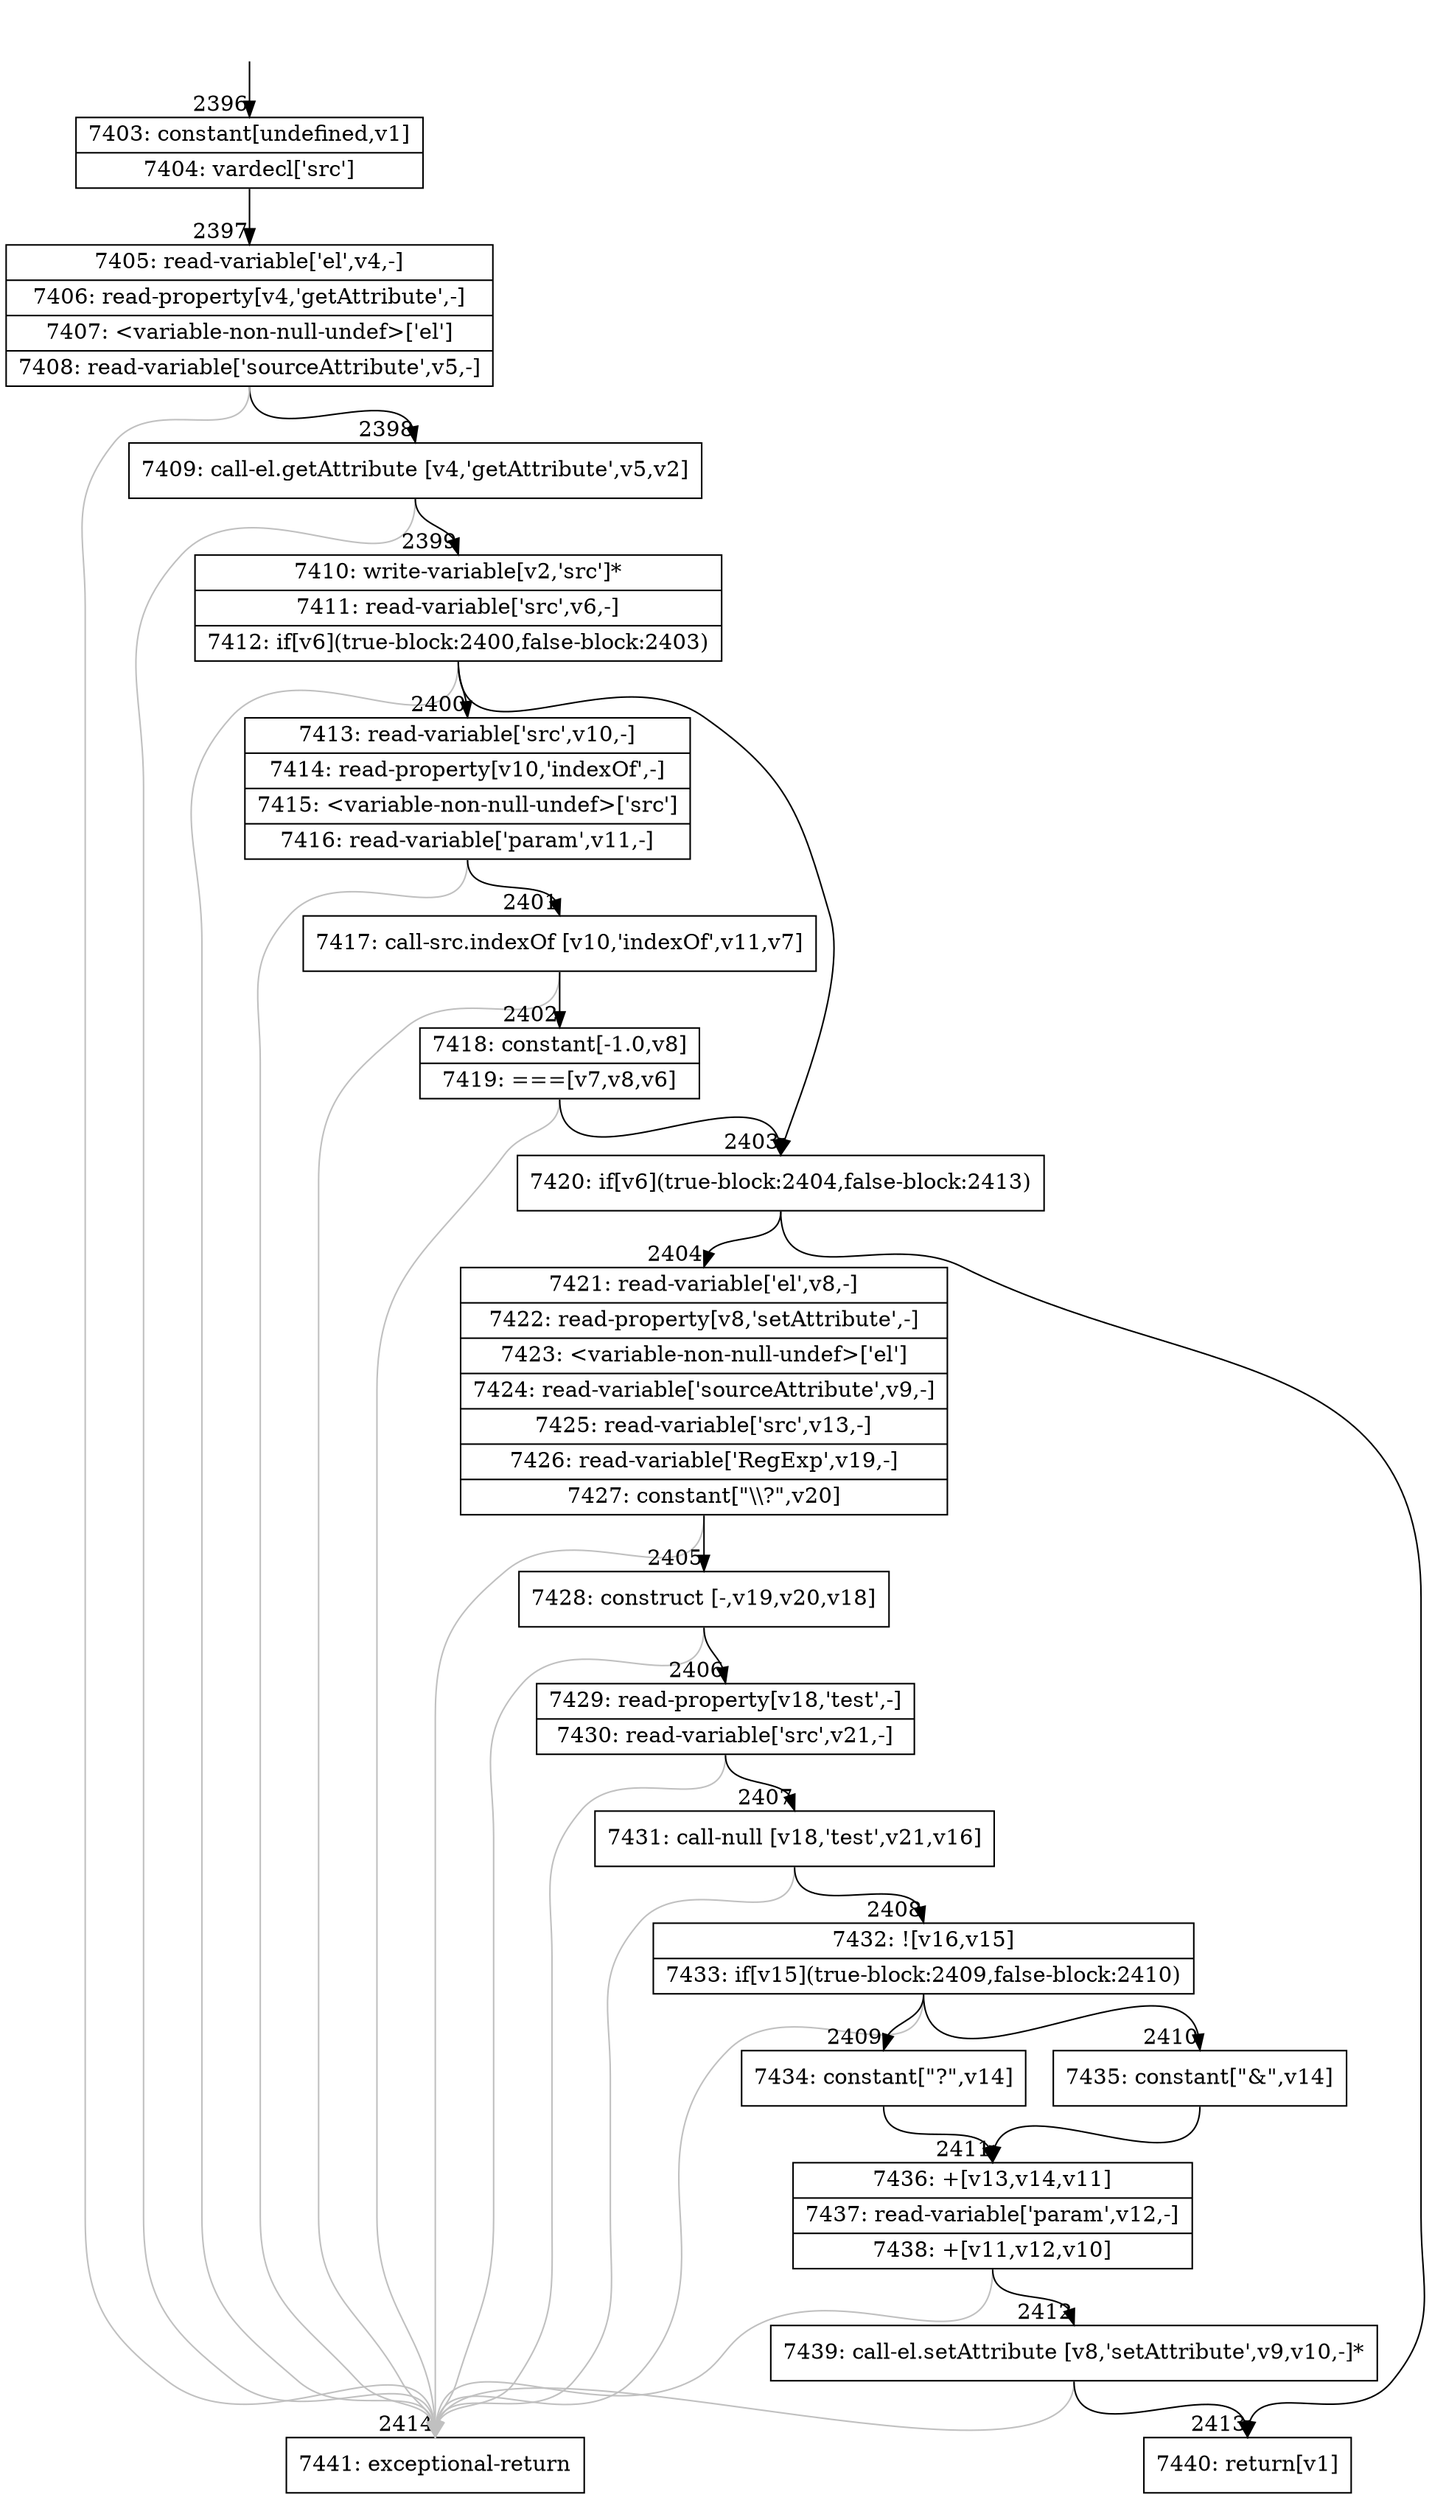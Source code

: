 digraph {
rankdir="TD"
BB_entry150[shape=none,label=""];
BB_entry150 -> BB2396 [tailport=s, headport=n, headlabel="    2396"]
BB2396 [shape=record label="{7403: constant[undefined,v1]|7404: vardecl['src']}" ] 
BB2396 -> BB2397 [tailport=s, headport=n, headlabel="      2397"]
BB2397 [shape=record label="{7405: read-variable['el',v4,-]|7406: read-property[v4,'getAttribute',-]|7407: \<variable-non-null-undef\>['el']|7408: read-variable['sourceAttribute',v5,-]}" ] 
BB2397 -> BB2398 [tailport=s, headport=n, headlabel="      2398"]
BB2397 -> BB2414 [tailport=s, headport=n, color=gray, headlabel="      2414"]
BB2398 [shape=record label="{7409: call-el.getAttribute [v4,'getAttribute',v5,v2]}" ] 
BB2398 -> BB2399 [tailport=s, headport=n, headlabel="      2399"]
BB2398 -> BB2414 [tailport=s, headport=n, color=gray]
BB2399 [shape=record label="{7410: write-variable[v2,'src']*|7411: read-variable['src',v6,-]|7412: if[v6](true-block:2400,false-block:2403)}" ] 
BB2399 -> BB2403 [tailport=s, headport=n, headlabel="      2403"]
BB2399 -> BB2400 [tailport=s, headport=n, headlabel="      2400"]
BB2399 -> BB2414 [tailport=s, headport=n, color=gray]
BB2400 [shape=record label="{7413: read-variable['src',v10,-]|7414: read-property[v10,'indexOf',-]|7415: \<variable-non-null-undef\>['src']|7416: read-variable['param',v11,-]}" ] 
BB2400 -> BB2401 [tailport=s, headport=n, headlabel="      2401"]
BB2400 -> BB2414 [tailport=s, headport=n, color=gray]
BB2401 [shape=record label="{7417: call-src.indexOf [v10,'indexOf',v11,v7]}" ] 
BB2401 -> BB2402 [tailport=s, headport=n, headlabel="      2402"]
BB2401 -> BB2414 [tailport=s, headport=n, color=gray]
BB2402 [shape=record label="{7418: constant[-1.0,v8]|7419: ===[v7,v8,v6]}" ] 
BB2402 -> BB2403 [tailport=s, headport=n]
BB2402 -> BB2414 [tailport=s, headport=n, color=gray]
BB2403 [shape=record label="{7420: if[v6](true-block:2404,false-block:2413)}" ] 
BB2403 -> BB2404 [tailport=s, headport=n, headlabel="      2404"]
BB2403 -> BB2413 [tailport=s, headport=n, headlabel="      2413"]
BB2404 [shape=record label="{7421: read-variable['el',v8,-]|7422: read-property[v8,'setAttribute',-]|7423: \<variable-non-null-undef\>['el']|7424: read-variable['sourceAttribute',v9,-]|7425: read-variable['src',v13,-]|7426: read-variable['RegExp',v19,-]|7427: constant[\"\\\\?\",v20]}" ] 
BB2404 -> BB2405 [tailport=s, headport=n, headlabel="      2405"]
BB2404 -> BB2414 [tailport=s, headport=n, color=gray]
BB2405 [shape=record label="{7428: construct [-,v19,v20,v18]}" ] 
BB2405 -> BB2406 [tailport=s, headport=n, headlabel="      2406"]
BB2405 -> BB2414 [tailport=s, headport=n, color=gray]
BB2406 [shape=record label="{7429: read-property[v18,'test',-]|7430: read-variable['src',v21,-]}" ] 
BB2406 -> BB2407 [tailport=s, headport=n, headlabel="      2407"]
BB2406 -> BB2414 [tailport=s, headport=n, color=gray]
BB2407 [shape=record label="{7431: call-null [v18,'test',v21,v16]}" ] 
BB2407 -> BB2408 [tailport=s, headport=n, headlabel="      2408"]
BB2407 -> BB2414 [tailport=s, headport=n, color=gray]
BB2408 [shape=record label="{7432: ![v16,v15]|7433: if[v15](true-block:2409,false-block:2410)}" ] 
BB2408 -> BB2409 [tailport=s, headport=n, headlabel="      2409"]
BB2408 -> BB2410 [tailport=s, headport=n, headlabel="      2410"]
BB2408 -> BB2414 [tailport=s, headport=n, color=gray]
BB2409 [shape=record label="{7434: constant[\"?\",v14]}" ] 
BB2409 -> BB2411 [tailport=s, headport=n, headlabel="      2411"]
BB2410 [shape=record label="{7435: constant[\"&\",v14]}" ] 
BB2410 -> BB2411 [tailport=s, headport=n]
BB2411 [shape=record label="{7436: +[v13,v14,v11]|7437: read-variable['param',v12,-]|7438: +[v11,v12,v10]}" ] 
BB2411 -> BB2412 [tailport=s, headport=n, headlabel="      2412"]
BB2411 -> BB2414 [tailport=s, headport=n, color=gray]
BB2412 [shape=record label="{7439: call-el.setAttribute [v8,'setAttribute',v9,v10,-]*}" ] 
BB2412 -> BB2413 [tailport=s, headport=n]
BB2412 -> BB2414 [tailport=s, headport=n, color=gray]
BB2413 [shape=record label="{7440: return[v1]}" ] 
BB2414 [shape=record label="{7441: exceptional-return}" ] 
//#$~ 2878
}
